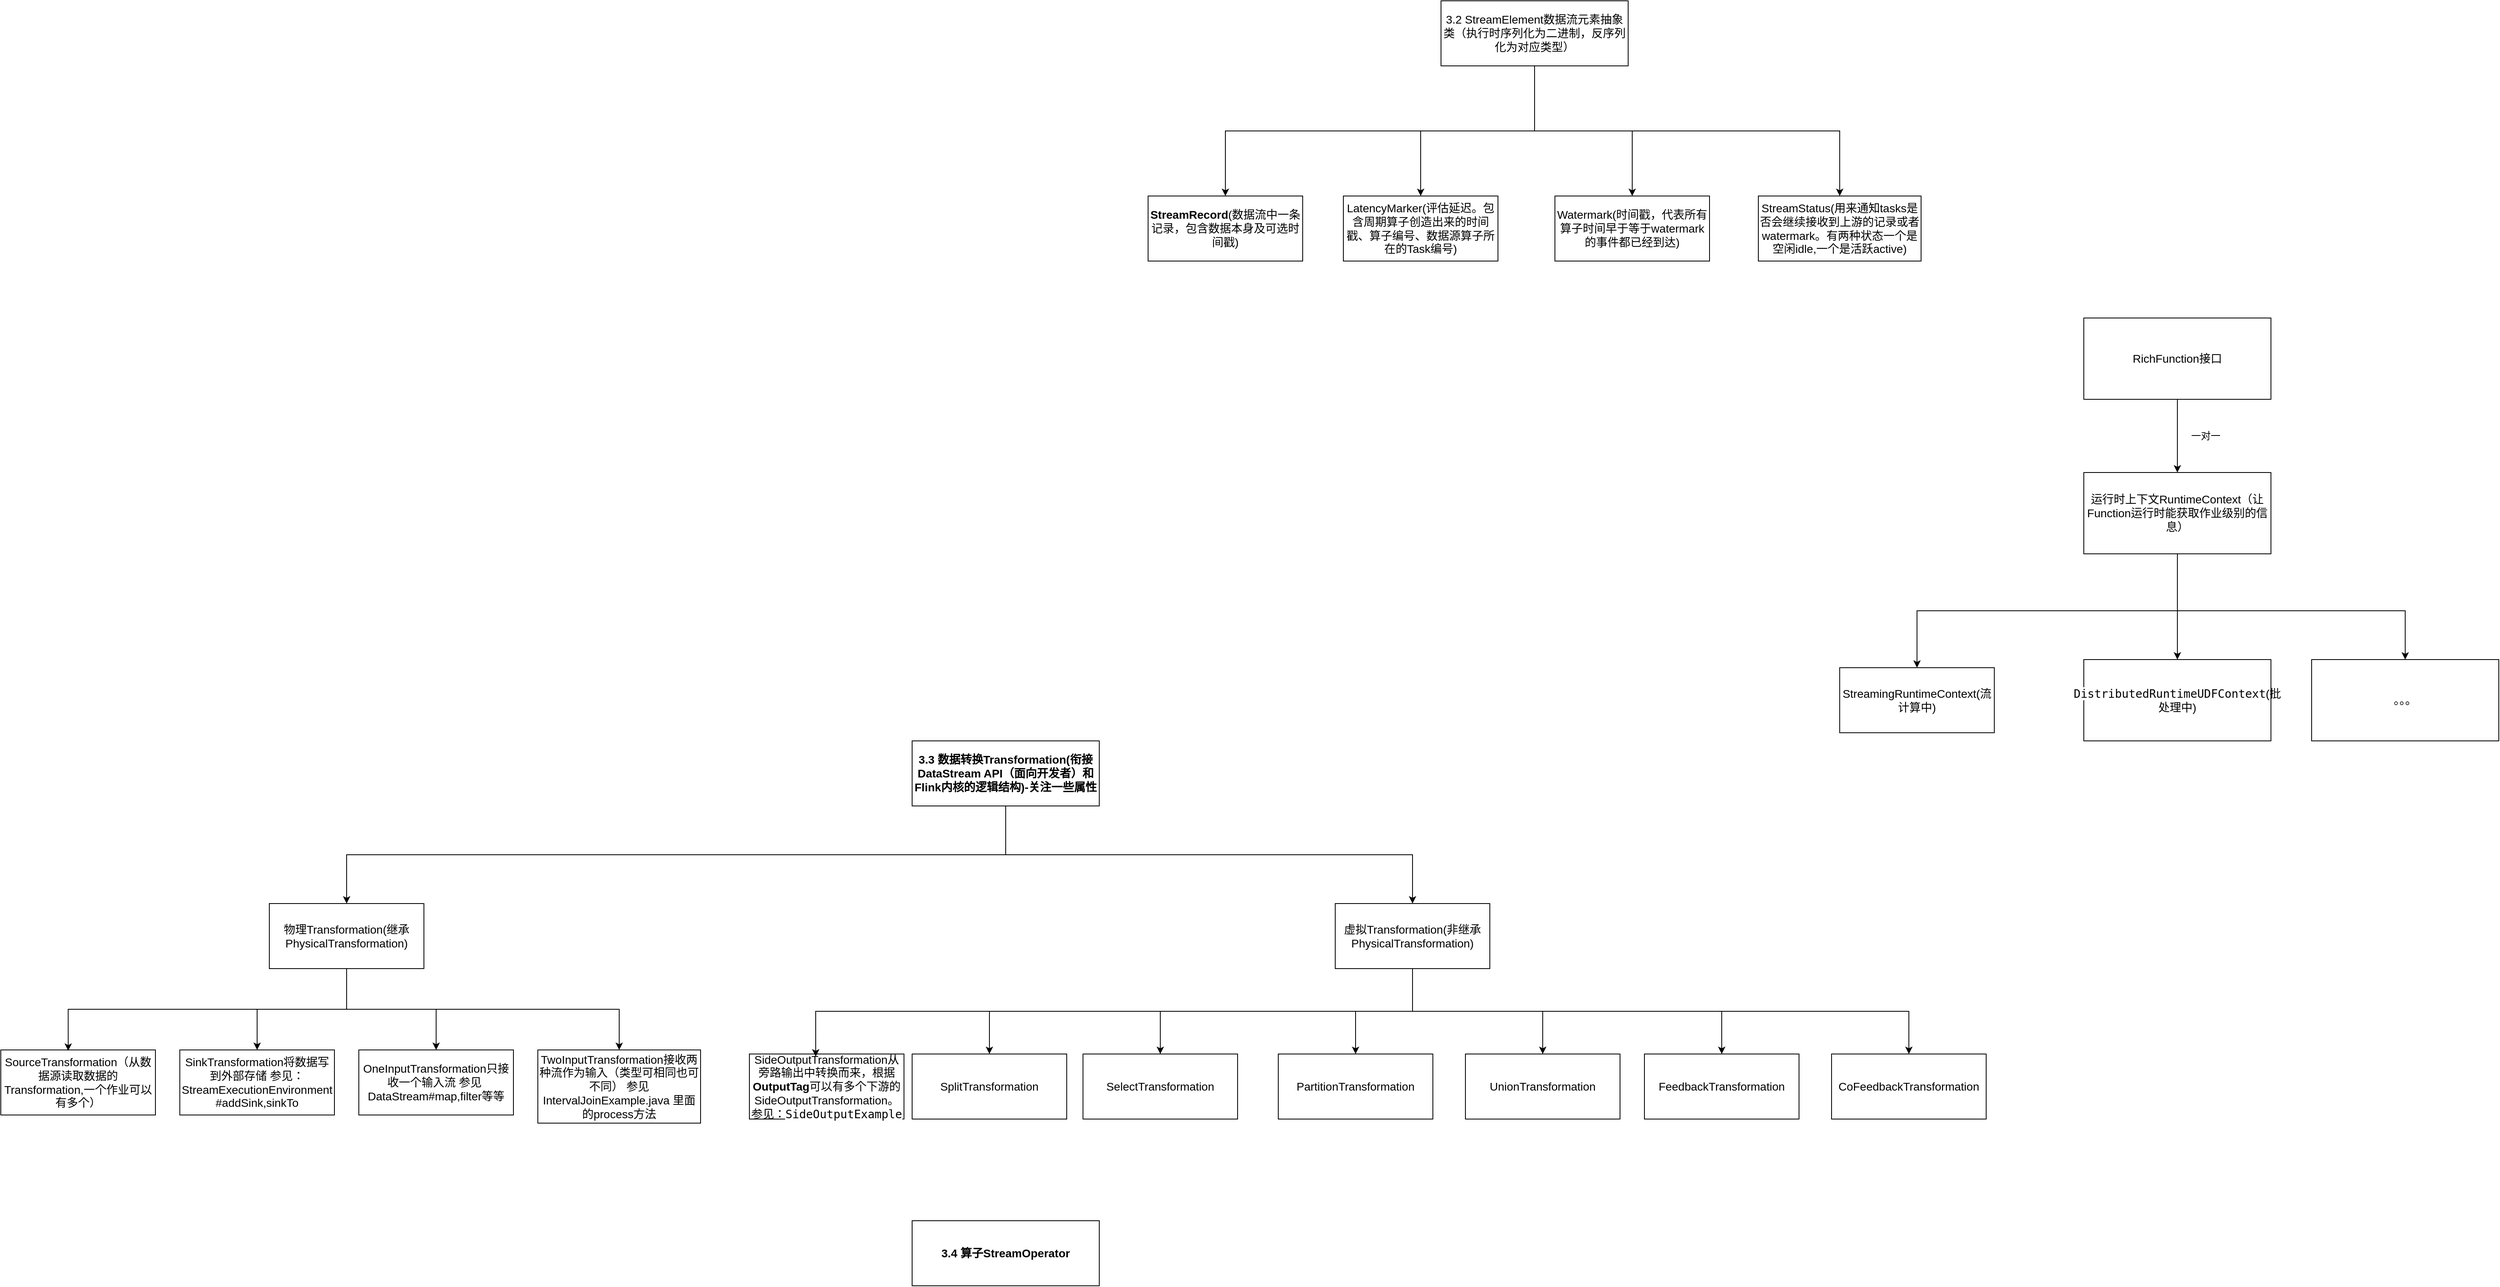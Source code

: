 <mxfile version="24.7.7">
  <diagram name="Page-1" id="b98fa263-6416-c6ec-5b7d-78bf54ef71d0">
    <mxGraphModel dx="4480" dy="1872" grid="1" gridSize="10" guides="1" tooltips="1" connect="1" arrows="1" fold="1" page="1" pageScale="1.5" pageWidth="2339" pageHeight="3300" background="none" math="0" shadow="0">
      <root>
        <mxCell id="0" style=";html=1;" />
        <mxCell id="1" style=";html=1;" parent="0" />
        <mxCell id="aMiYXr5Bl79WTztZy76K-6" style="edgeStyle=orthogonalEdgeStyle;rounded=0;orthogonalLoop=1;jettySize=auto;html=1;exitX=0.5;exitY=1;exitDx=0;exitDy=0;" parent="1" source="aMiYXr5Bl79WTztZy76K-1" target="aMiYXr5Bl79WTztZy76K-7" edge="1">
          <mxGeometry relative="1" as="geometry">
            <mxPoint x="2770" y="930" as="targetPoint" />
          </mxGeometry>
        </mxCell>
        <mxCell id="aMiYXr5Bl79WTztZy76K-9" style="edgeStyle=orthogonalEdgeStyle;rounded=0;orthogonalLoop=1;jettySize=auto;html=1;exitX=0.5;exitY=1;exitDx=0;exitDy=0;" parent="1" source="aMiYXr5Bl79WTztZy76K-1" target="aMiYXr5Bl79WTztZy76K-8" edge="1">
          <mxGeometry relative="1" as="geometry" />
        </mxCell>
        <mxCell id="aMiYXr5Bl79WTztZy76K-11" style="edgeStyle=orthogonalEdgeStyle;rounded=0;orthogonalLoop=1;jettySize=auto;html=1;exitX=0.5;exitY=1;exitDx=0;exitDy=0;entryX=0.5;entryY=0;entryDx=0;entryDy=0;" parent="1" source="aMiYXr5Bl79WTztZy76K-1" target="aMiYXr5Bl79WTztZy76K-12" edge="1">
          <mxGeometry relative="1" as="geometry">
            <mxPoint x="3280" y="1010" as="targetPoint" />
            <Array as="points">
              <mxPoint x="3015" y="940" />
              <mxPoint x="3295" y="940" />
            </Array>
          </mxGeometry>
        </mxCell>
        <mxCell id="aMiYXr5Bl79WTztZy76K-1" value="&lt;font style=&quot;font-size: 14px;&quot;&gt;运行时上下文RuntimeContext（让Function运行时能获取作业级别的信息）&lt;/font&gt;" style="rounded=0;whiteSpace=wrap;html=1;" parent="1" vertex="1">
          <mxGeometry x="2900" y="770" width="230" height="100" as="geometry" />
        </mxCell>
        <mxCell id="aMiYXr5Bl79WTztZy76K-2" value="&lt;font style=&quot;font-size: 14px;&quot;&gt;RichFunction接口&lt;/font&gt;" style="rounded=0;whiteSpace=wrap;html=1;" parent="1" vertex="1">
          <mxGeometry x="2900" y="580" width="230" height="100" as="geometry" />
        </mxCell>
        <mxCell id="aMiYXr5Bl79WTztZy76K-4" value="" style="endArrow=classic;html=1;rounded=0;exitX=0.5;exitY=1;exitDx=0;exitDy=0;entryX=0.5;entryY=0;entryDx=0;entryDy=0;" parent="1" source="aMiYXr5Bl79WTztZy76K-2" target="aMiYXr5Bl79WTztZy76K-1" edge="1">
          <mxGeometry width="50" height="50" relative="1" as="geometry">
            <mxPoint x="3010" y="690" as="sourcePoint" />
            <mxPoint x="3370" y="700" as="targetPoint" />
          </mxGeometry>
        </mxCell>
        <mxCell id="aMiYXr5Bl79WTztZy76K-5" value="一对一" style="text;html=1;align=center;verticalAlign=middle;whiteSpace=wrap;rounded=0;" parent="1" vertex="1">
          <mxGeometry x="3020" y="710" width="60" height="30" as="geometry" />
        </mxCell>
        <mxCell id="aMiYXr5Bl79WTztZy76K-7" value="&lt;font style=&quot;font-size: 14px;&quot;&gt;StreamingRuntimeContext(流计算中)&lt;/font&gt;" style="rounded=0;whiteSpace=wrap;html=1;" parent="1" vertex="1">
          <mxGeometry x="2600" y="1010" width="190" height="80" as="geometry" />
        </mxCell>
        <mxCell id="aMiYXr5Bl79WTztZy76K-8" value="&lt;font style=&quot;font-size: 14px;&quot;&gt;&lt;span style=&quot;background-color: rgb(255, 255, 255); font-family: &amp;quot;JetBrains Mono&amp;quot;, monospace; font-size: 10.5pt;&quot;&gt;DistributedRuntimeUDFContext&lt;/span&gt;(批处理中)&lt;/font&gt;" style="rounded=0;whiteSpace=wrap;html=1;" parent="1" vertex="1">
          <mxGeometry x="2900" y="1000" width="230" height="100" as="geometry" />
        </mxCell>
        <mxCell id="aMiYXr5Bl79WTztZy76K-12" value="&lt;font face=&quot;JetBrains Mono, monospace&quot;&gt;&lt;span style=&quot;font-size: 14px; background-color: rgb(255, 255, 255);&quot;&gt;。。。&lt;/span&gt;&lt;/font&gt;" style="rounded=0;whiteSpace=wrap;html=1;" parent="1" vertex="1">
          <mxGeometry x="3180" y="1000" width="230" height="100" as="geometry" />
        </mxCell>
        <mxCell id="aMiYXr5Bl79WTztZy76K-16" style="edgeStyle=orthogonalEdgeStyle;rounded=0;orthogonalLoop=1;jettySize=auto;html=1;exitX=0.5;exitY=1;exitDx=0;exitDy=0;" parent="1" source="aMiYXr5Bl79WTztZy76K-14" target="aMiYXr5Bl79WTztZy76K-15" edge="1">
          <mxGeometry relative="1" as="geometry" />
        </mxCell>
        <mxCell id="aMiYXr5Bl79WTztZy76K-20" style="edgeStyle=orthogonalEdgeStyle;rounded=0;orthogonalLoop=1;jettySize=auto;html=1;exitX=0.5;exitY=1;exitDx=0;exitDy=0;" parent="1" source="aMiYXr5Bl79WTztZy76K-14" target="aMiYXr5Bl79WTztZy76K-17" edge="1">
          <mxGeometry relative="1" as="geometry" />
        </mxCell>
        <mxCell id="aMiYXr5Bl79WTztZy76K-21" style="edgeStyle=orthogonalEdgeStyle;rounded=0;orthogonalLoop=1;jettySize=auto;html=1;exitX=0.5;exitY=1;exitDx=0;exitDy=0;" parent="1" source="aMiYXr5Bl79WTztZy76K-14" target="aMiYXr5Bl79WTztZy76K-18" edge="1">
          <mxGeometry relative="1" as="geometry" />
        </mxCell>
        <mxCell id="aMiYXr5Bl79WTztZy76K-22" style="edgeStyle=orthogonalEdgeStyle;rounded=0;orthogonalLoop=1;jettySize=auto;html=1;exitX=0.5;exitY=1;exitDx=0;exitDy=0;" parent="1" source="aMiYXr5Bl79WTztZy76K-14" target="aMiYXr5Bl79WTztZy76K-19" edge="1">
          <mxGeometry relative="1" as="geometry" />
        </mxCell>
        <mxCell id="aMiYXr5Bl79WTztZy76K-14" value="&lt;font style=&quot;font-size: 14px;&quot;&gt;3.2 StreamElement数据流元素抽象类（执行时序列化为二进制，反序列化为对应类型）&lt;/font&gt;" style="rounded=0;whiteSpace=wrap;html=1;" parent="1" vertex="1">
          <mxGeometry x="2110" y="190" width="230" height="80" as="geometry" />
        </mxCell>
        <mxCell id="aMiYXr5Bl79WTztZy76K-15" value="&lt;font style=&quot;font-size: 14px;&quot;&gt;&lt;b&gt;StreamRecord&lt;/b&gt;(数据流中一条记录，包含数据本身及可选时间戳)&lt;/font&gt;" style="rounded=0;whiteSpace=wrap;html=1;" parent="1" vertex="1">
          <mxGeometry x="1750" y="430" width="190" height="80" as="geometry" />
        </mxCell>
        <mxCell id="aMiYXr5Bl79WTztZy76K-17" value="&lt;font style=&quot;font-size: 14px;&quot;&gt;LatencyMarker(评估延迟。包含周期算子创造出来的时间戳、算子编号、数据源算子所在的Task编号)&lt;/font&gt;" style="rounded=0;whiteSpace=wrap;html=1;" parent="1" vertex="1">
          <mxGeometry x="1990" y="430" width="190" height="80" as="geometry" />
        </mxCell>
        <mxCell id="aMiYXr5Bl79WTztZy76K-18" value="&lt;font style=&quot;font-size: 14px;&quot;&gt;Watermark(时间戳，代表所有算子时间早于等于watermark的事件都已经到达)&lt;/font&gt;" style="rounded=0;whiteSpace=wrap;html=1;" parent="1" vertex="1">
          <mxGeometry x="2250" y="430" width="190" height="80" as="geometry" />
        </mxCell>
        <mxCell id="aMiYXr5Bl79WTztZy76K-19" value="&lt;font style=&quot;font-size: 14px;&quot;&gt;StreamStatus(用来通知tasks是否会继续接收到上游的记录或者watermark。有两种状态一个是空闲idle,一个是活跃active)&lt;/font&gt;" style="rounded=0;whiteSpace=wrap;html=1;" parent="1" vertex="1">
          <mxGeometry x="2500" y="430" width="200" height="80" as="geometry" />
        </mxCell>
        <mxCell id="znwijTAoPct9jV0FG-Yg-4" style="edgeStyle=orthogonalEdgeStyle;rounded=0;orthogonalLoop=1;jettySize=auto;html=1;exitX=0.5;exitY=1;exitDx=0;exitDy=0;entryX=0.5;entryY=0;entryDx=0;entryDy=0;" edge="1" parent="1" source="znwijTAoPct9jV0FG-Yg-1" target="znwijTAoPct9jV0FG-Yg-2">
          <mxGeometry relative="1" as="geometry" />
        </mxCell>
        <mxCell id="znwijTAoPct9jV0FG-Yg-5" style="edgeStyle=orthogonalEdgeStyle;rounded=0;orthogonalLoop=1;jettySize=auto;html=1;exitX=0.5;exitY=1;exitDx=0;exitDy=0;" edge="1" parent="1" source="znwijTAoPct9jV0FG-Yg-1" target="znwijTAoPct9jV0FG-Yg-3">
          <mxGeometry relative="1" as="geometry" />
        </mxCell>
        <mxCell id="znwijTAoPct9jV0FG-Yg-1" value="&lt;font style=&quot;&quot;&gt;&lt;b style=&quot;font-size: 14px;&quot;&gt;3.3 数据转换Transformation(&lt;/b&gt;&lt;span style=&quot;font-size: 14px;&quot;&gt;&lt;b&gt;衔接DataStream API（面向开发者）和Flink内核的逻辑结构&lt;/b&gt;&lt;/span&gt;&lt;b style=&quot;font-size: 14px;&quot;&gt;)-关注一些属性&lt;/b&gt;&lt;/font&gt;" style="rounded=0;whiteSpace=wrap;html=1;" vertex="1" parent="1">
          <mxGeometry x="1460" y="1100" width="230" height="80" as="geometry" />
        </mxCell>
        <mxCell id="znwijTAoPct9jV0FG-Yg-10" style="edgeStyle=orthogonalEdgeStyle;rounded=0;orthogonalLoop=1;jettySize=auto;html=1;exitX=0.5;exitY=1;exitDx=0;exitDy=0;" edge="1" parent="1" source="znwijTAoPct9jV0FG-Yg-2" target="znwijTAoPct9jV0FG-Yg-7">
          <mxGeometry relative="1" as="geometry" />
        </mxCell>
        <mxCell id="znwijTAoPct9jV0FG-Yg-11" style="edgeStyle=orthogonalEdgeStyle;rounded=0;orthogonalLoop=1;jettySize=auto;html=1;exitX=0.5;exitY=1;exitDx=0;exitDy=0;" edge="1" parent="1" source="znwijTAoPct9jV0FG-Yg-2" target="znwijTAoPct9jV0FG-Yg-8">
          <mxGeometry relative="1" as="geometry" />
        </mxCell>
        <mxCell id="znwijTAoPct9jV0FG-Yg-13" style="edgeStyle=orthogonalEdgeStyle;rounded=0;orthogonalLoop=1;jettySize=auto;html=1;exitX=0.5;exitY=1;exitDx=0;exitDy=0;entryX=0.5;entryY=0;entryDx=0;entryDy=0;" edge="1" parent="1" source="znwijTAoPct9jV0FG-Yg-2" target="znwijTAoPct9jV0FG-Yg-9">
          <mxGeometry relative="1" as="geometry" />
        </mxCell>
        <mxCell id="znwijTAoPct9jV0FG-Yg-2" value="&lt;span style=&quot;font-size: 14px;&quot;&gt;物理Transformation(继承PhysicalTransformation)&lt;/span&gt;" style="rounded=0;whiteSpace=wrap;html=1;" vertex="1" parent="1">
          <mxGeometry x="670" y="1300" width="190" height="80" as="geometry" />
        </mxCell>
        <mxCell id="znwijTAoPct9jV0FG-Yg-22" style="edgeStyle=orthogonalEdgeStyle;rounded=0;orthogonalLoop=1;jettySize=auto;html=1;exitX=0.5;exitY=1;exitDx=0;exitDy=0;" edge="1" parent="1" source="znwijTAoPct9jV0FG-Yg-3" target="znwijTAoPct9jV0FG-Yg-16">
          <mxGeometry relative="1" as="geometry" />
        </mxCell>
        <mxCell id="znwijTAoPct9jV0FG-Yg-23" style="edgeStyle=orthogonalEdgeStyle;rounded=0;orthogonalLoop=1;jettySize=auto;html=1;exitX=0.5;exitY=1;exitDx=0;exitDy=0;" edge="1" parent="1" source="znwijTAoPct9jV0FG-Yg-3" target="znwijTAoPct9jV0FG-Yg-17">
          <mxGeometry relative="1" as="geometry" />
        </mxCell>
        <mxCell id="znwijTAoPct9jV0FG-Yg-24" style="edgeStyle=orthogonalEdgeStyle;rounded=0;orthogonalLoop=1;jettySize=auto;html=1;exitX=0.5;exitY=1;exitDx=0;exitDy=0;entryX=0.5;entryY=0;entryDx=0;entryDy=0;" edge="1" parent="1" source="znwijTAoPct9jV0FG-Yg-3" target="znwijTAoPct9jV0FG-Yg-18">
          <mxGeometry relative="1" as="geometry" />
        </mxCell>
        <mxCell id="znwijTAoPct9jV0FG-Yg-25" style="edgeStyle=orthogonalEdgeStyle;rounded=0;orthogonalLoop=1;jettySize=auto;html=1;exitX=0.5;exitY=1;exitDx=0;exitDy=0;entryX=0.5;entryY=0;entryDx=0;entryDy=0;" edge="1" parent="1" source="znwijTAoPct9jV0FG-Yg-3" target="znwijTAoPct9jV0FG-Yg-19">
          <mxGeometry relative="1" as="geometry" />
        </mxCell>
        <mxCell id="znwijTAoPct9jV0FG-Yg-26" style="edgeStyle=orthogonalEdgeStyle;rounded=0;orthogonalLoop=1;jettySize=auto;html=1;exitX=0.5;exitY=1;exitDx=0;exitDy=0;entryX=0.5;entryY=0;entryDx=0;entryDy=0;" edge="1" parent="1" source="znwijTAoPct9jV0FG-Yg-3" target="znwijTAoPct9jV0FG-Yg-20">
          <mxGeometry relative="1" as="geometry" />
        </mxCell>
        <mxCell id="znwijTAoPct9jV0FG-Yg-27" style="edgeStyle=orthogonalEdgeStyle;rounded=0;orthogonalLoop=1;jettySize=auto;html=1;exitX=0.5;exitY=1;exitDx=0;exitDy=0;entryX=0.5;entryY=0;entryDx=0;entryDy=0;" edge="1" parent="1" source="znwijTAoPct9jV0FG-Yg-3" target="znwijTAoPct9jV0FG-Yg-21">
          <mxGeometry relative="1" as="geometry" />
        </mxCell>
        <mxCell id="znwijTAoPct9jV0FG-Yg-3" value="&lt;span style=&quot;font-size: 14px;&quot;&gt;虚拟Transformation(非继承PhysicalTransformation)&lt;/span&gt;" style="rounded=0;whiteSpace=wrap;html=1;" vertex="1" parent="1">
          <mxGeometry x="1980" y="1300" width="190" height="80" as="geometry" />
        </mxCell>
        <mxCell id="znwijTAoPct9jV0FG-Yg-6" value="&lt;span style=&quot;font-size: 14px;&quot;&gt;SourceTransformation（从数据源读取数据的Transformation,一个作业可以有多个）&lt;/span&gt;" style="rounded=0;whiteSpace=wrap;html=1;" vertex="1" parent="1">
          <mxGeometry x="340" y="1480" width="190" height="80" as="geometry" />
        </mxCell>
        <mxCell id="znwijTAoPct9jV0FG-Yg-7" value="&lt;span style=&quot;font-size: 14px;&quot;&gt;SinkTransformation将数据写到外部存储 参见： StreamExecutionEnvironment&lt;/span&gt;&lt;div&gt;&lt;span style=&quot;font-size: 14px;&quot;&gt;#addSink,sinkTo&lt;/span&gt;&lt;br&gt;&lt;/div&gt;" style="rounded=0;whiteSpace=wrap;html=1;" vertex="1" parent="1">
          <mxGeometry x="560" y="1480" width="190" height="80" as="geometry" />
        </mxCell>
        <mxCell id="znwijTAoPct9jV0FG-Yg-8" value="&lt;span style=&quot;font-size: 14px;&quot;&gt;OneInputTransformation只接收一个输入流 参见&amp;nbsp; DataStream#map,filter等等&lt;/span&gt;" style="rounded=0;whiteSpace=wrap;html=1;" vertex="1" parent="1">
          <mxGeometry x="780" y="1480" width="190" height="80" as="geometry" />
        </mxCell>
        <mxCell id="znwijTAoPct9jV0FG-Yg-9" value="&lt;span style=&quot;font-size: 14px;&quot;&gt;TwoInputTransformation接收两种流作为输入（类型可相同也可不同） 参见IntervalJoinExample.java 里面的process方法&lt;/span&gt;" style="rounded=0;whiteSpace=wrap;html=1;" vertex="1" parent="1">
          <mxGeometry x="1000" y="1480" width="200" height="90" as="geometry" />
        </mxCell>
        <mxCell id="znwijTAoPct9jV0FG-Yg-12" style="edgeStyle=orthogonalEdgeStyle;rounded=0;orthogonalLoop=1;jettySize=auto;html=1;exitX=0.5;exitY=1;exitDx=0;exitDy=0;entryX=0.436;entryY=0.013;entryDx=0;entryDy=0;entryPerimeter=0;" edge="1" parent="1" source="znwijTAoPct9jV0FG-Yg-2" target="znwijTAoPct9jV0FG-Yg-6">
          <mxGeometry relative="1" as="geometry" />
        </mxCell>
        <mxCell id="znwijTAoPct9jV0FG-Yg-14" value="&lt;span style=&quot;font-size: 14px;&quot;&gt;SideOutputTransformation从旁路输出中转换而来，根据&lt;b&gt;OutputTag&lt;/b&gt;可以有多个下游的SideOutputTransformation。参见：&lt;/span&gt;&lt;span style=&quot;background-color: rgb(255, 255, 255); font-family: &amp;quot;JetBrains Mono&amp;quot;, monospace; font-size: 10.5pt;&quot;&gt;SideOutputExample&lt;/span&gt;" style="rounded=0;whiteSpace=wrap;html=1;" vertex="1" parent="1">
          <mxGeometry x="1260" y="1485" width="190" height="80" as="geometry" />
        </mxCell>
        <mxCell id="znwijTAoPct9jV0FG-Yg-15" style="edgeStyle=orthogonalEdgeStyle;rounded=0;orthogonalLoop=1;jettySize=auto;html=1;exitX=0.5;exitY=1;exitDx=0;exitDy=0;entryX=0.429;entryY=0.039;entryDx=0;entryDy=0;entryPerimeter=0;" edge="1" parent="1" source="znwijTAoPct9jV0FG-Yg-3" target="znwijTAoPct9jV0FG-Yg-14">
          <mxGeometry relative="1" as="geometry" />
        </mxCell>
        <mxCell id="znwijTAoPct9jV0FG-Yg-16" value="&lt;span style=&quot;font-size: 14px;&quot;&gt;SplitTransformation&lt;/span&gt;" style="rounded=0;whiteSpace=wrap;html=1;" vertex="1" parent="1">
          <mxGeometry x="1460" y="1485" width="190" height="80" as="geometry" />
        </mxCell>
        <mxCell id="znwijTAoPct9jV0FG-Yg-17" value="&lt;span style=&quot;font-size: 14px;&quot;&gt;SelectTransformation&lt;/span&gt;" style="rounded=0;whiteSpace=wrap;html=1;" vertex="1" parent="1">
          <mxGeometry x="1670" y="1485" width="190" height="80" as="geometry" />
        </mxCell>
        <mxCell id="znwijTAoPct9jV0FG-Yg-18" value="&lt;span style=&quot;font-size: 14px;&quot;&gt;PartitionTransformation&lt;/span&gt;" style="rounded=0;whiteSpace=wrap;html=1;" vertex="1" parent="1">
          <mxGeometry x="1910" y="1485" width="190" height="80" as="geometry" />
        </mxCell>
        <mxCell id="znwijTAoPct9jV0FG-Yg-19" value="&lt;span style=&quot;font-size: 14px;&quot;&gt;UnionTransformation&lt;/span&gt;" style="rounded=0;whiteSpace=wrap;html=1;" vertex="1" parent="1">
          <mxGeometry x="2140" y="1485" width="190" height="80" as="geometry" />
        </mxCell>
        <mxCell id="znwijTAoPct9jV0FG-Yg-20" value="&lt;span style=&quot;font-size: 14px;&quot;&gt;FeedbackTransformation&lt;/span&gt;" style="rounded=0;whiteSpace=wrap;html=1;" vertex="1" parent="1">
          <mxGeometry x="2360" y="1485" width="190" height="80" as="geometry" />
        </mxCell>
        <mxCell id="znwijTAoPct9jV0FG-Yg-21" value="&lt;span style=&quot;font-size: 14px;&quot;&gt;CoFeedbackTransformation&lt;/span&gt;" style="rounded=0;whiteSpace=wrap;html=1;" vertex="1" parent="1">
          <mxGeometry x="2590" y="1485" width="190" height="80" as="geometry" />
        </mxCell>
        <mxCell id="znwijTAoPct9jV0FG-Yg-28" value="&lt;font style=&quot;&quot;&gt;&lt;b style=&quot;font-size: 14px;&quot;&gt;3.4 算子StreamOperator&lt;/b&gt;&lt;/font&gt;" style="rounded=0;whiteSpace=wrap;html=1;" vertex="1" parent="1">
          <mxGeometry x="1460" y="1690" width="230" height="80" as="geometry" />
        </mxCell>
      </root>
    </mxGraphModel>
  </diagram>
</mxfile>
